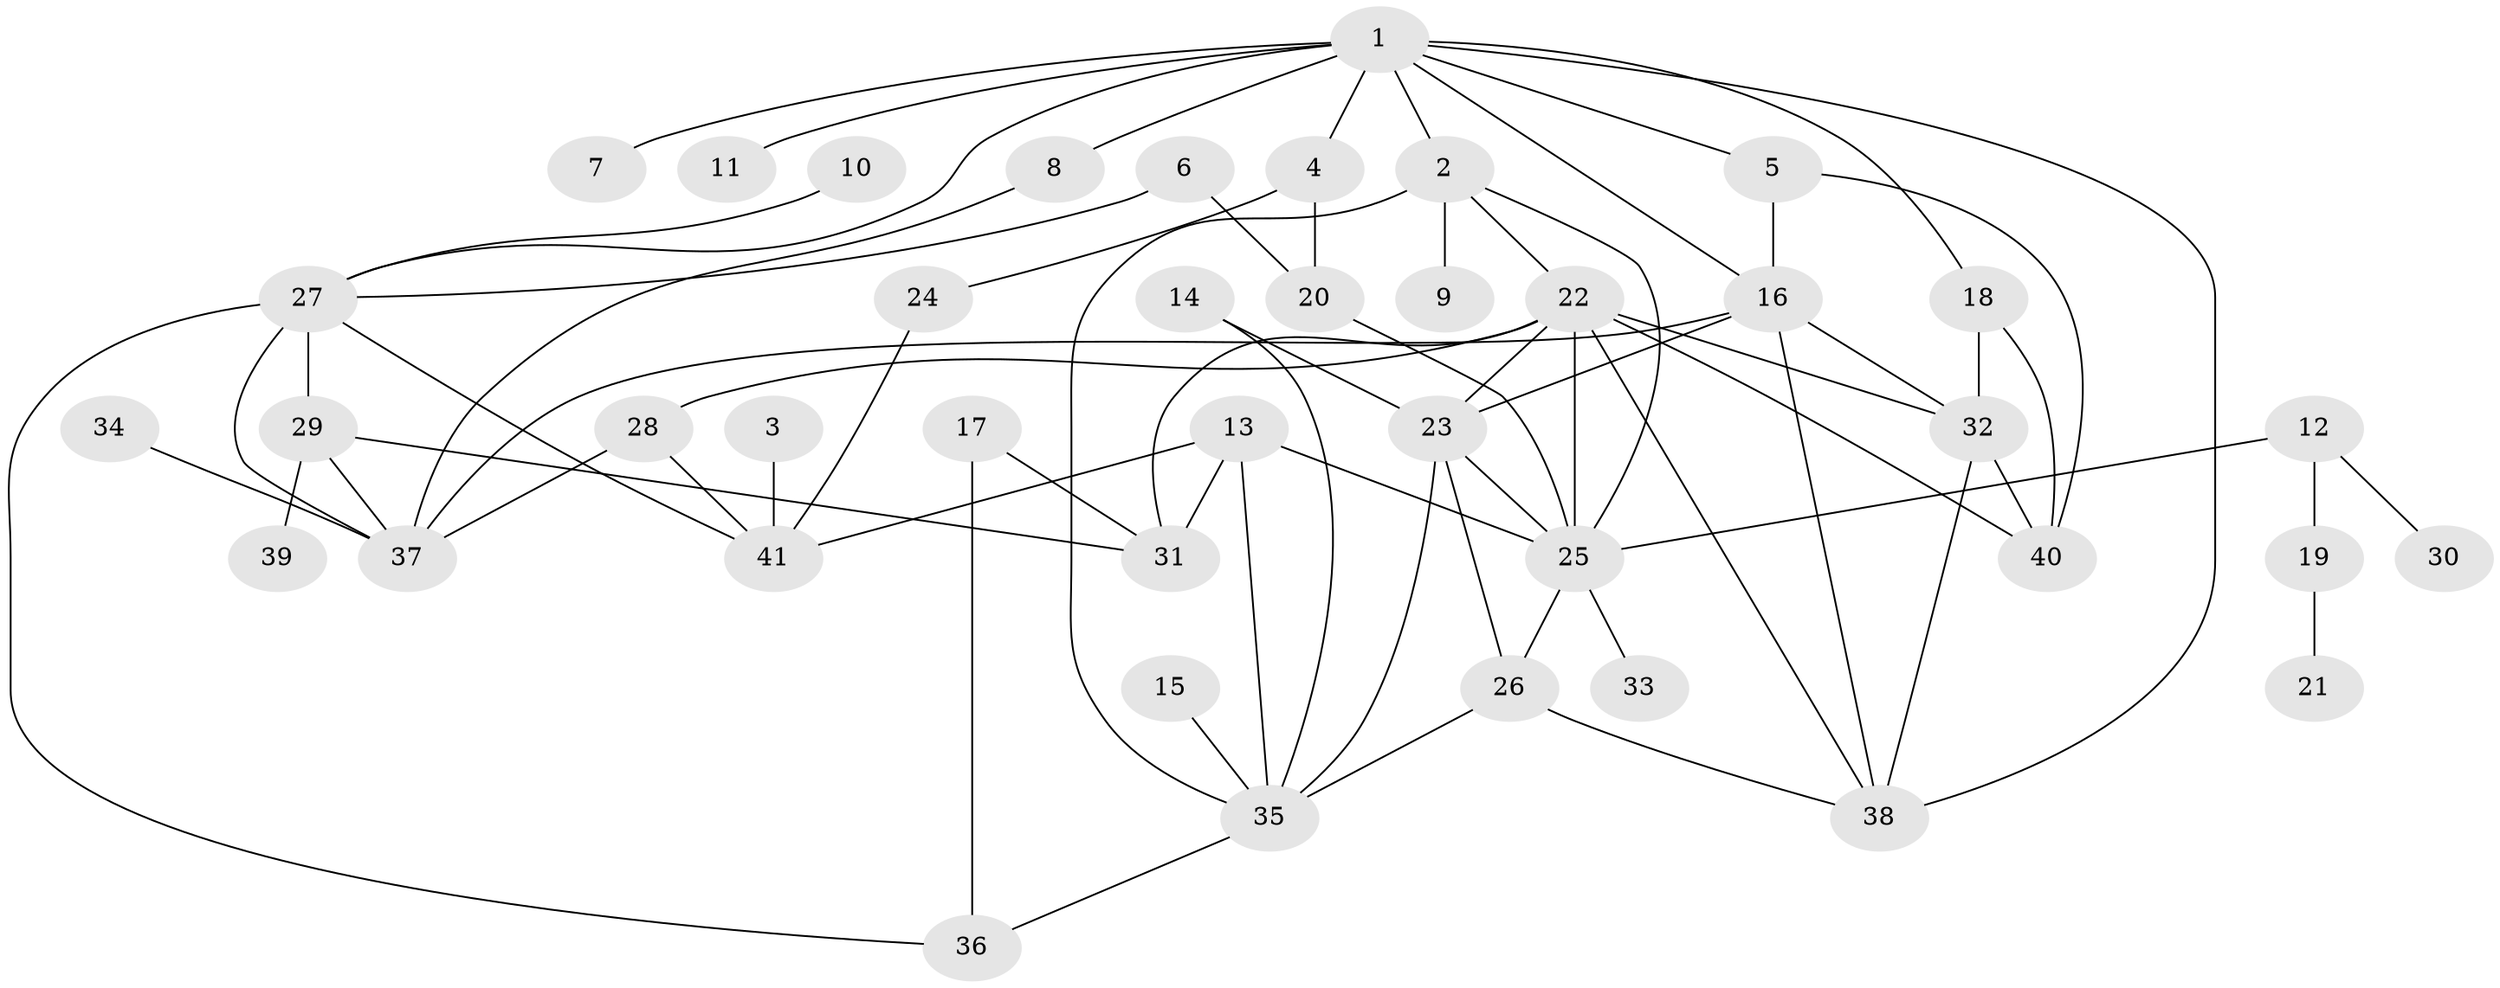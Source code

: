 // original degree distribution, {5: 0.06172839506172839, 4: 0.14814814814814814, 7: 0.024691358024691357, 8: 0.024691358024691357, 3: 0.25925925925925924, 1: 0.19753086419753085, 2: 0.25925925925925924, 6: 0.024691358024691357}
// Generated by graph-tools (version 1.1) at 2025/49/03/09/25 03:49:24]
// undirected, 41 vertices, 71 edges
graph export_dot {
graph [start="1"]
  node [color=gray90,style=filled];
  1;
  2;
  3;
  4;
  5;
  6;
  7;
  8;
  9;
  10;
  11;
  12;
  13;
  14;
  15;
  16;
  17;
  18;
  19;
  20;
  21;
  22;
  23;
  24;
  25;
  26;
  27;
  28;
  29;
  30;
  31;
  32;
  33;
  34;
  35;
  36;
  37;
  38;
  39;
  40;
  41;
  1 -- 2 [weight=1.0];
  1 -- 4 [weight=1.0];
  1 -- 5 [weight=1.0];
  1 -- 7 [weight=1.0];
  1 -- 8 [weight=1.0];
  1 -- 11 [weight=1.0];
  1 -- 16 [weight=1.0];
  1 -- 18 [weight=1.0];
  1 -- 27 [weight=1.0];
  1 -- 38 [weight=1.0];
  2 -- 9 [weight=1.0];
  2 -- 22 [weight=1.0];
  2 -- 25 [weight=1.0];
  2 -- 35 [weight=1.0];
  3 -- 41 [weight=1.0];
  4 -- 20 [weight=1.0];
  4 -- 24 [weight=1.0];
  5 -- 16 [weight=1.0];
  5 -- 40 [weight=1.0];
  6 -- 20 [weight=1.0];
  6 -- 27 [weight=1.0];
  8 -- 37 [weight=1.0];
  10 -- 27 [weight=1.0];
  12 -- 19 [weight=1.0];
  12 -- 25 [weight=1.0];
  12 -- 30 [weight=1.0];
  13 -- 25 [weight=1.0];
  13 -- 31 [weight=1.0];
  13 -- 35 [weight=2.0];
  13 -- 41 [weight=1.0];
  14 -- 23 [weight=1.0];
  14 -- 35 [weight=1.0];
  15 -- 35 [weight=1.0];
  16 -- 23 [weight=1.0];
  16 -- 32 [weight=1.0];
  16 -- 37 [weight=1.0];
  16 -- 38 [weight=1.0];
  17 -- 31 [weight=1.0];
  17 -- 36 [weight=1.0];
  18 -- 32 [weight=1.0];
  18 -- 40 [weight=1.0];
  19 -- 21 [weight=1.0];
  20 -- 25 [weight=1.0];
  22 -- 23 [weight=1.0];
  22 -- 25 [weight=1.0];
  22 -- 28 [weight=1.0];
  22 -- 31 [weight=1.0];
  22 -- 32 [weight=2.0];
  22 -- 38 [weight=1.0];
  22 -- 40 [weight=2.0];
  23 -- 25 [weight=1.0];
  23 -- 26 [weight=1.0];
  23 -- 35 [weight=2.0];
  24 -- 41 [weight=1.0];
  25 -- 26 [weight=2.0];
  25 -- 33 [weight=1.0];
  26 -- 35 [weight=1.0];
  26 -- 38 [weight=1.0];
  27 -- 29 [weight=1.0];
  27 -- 36 [weight=1.0];
  27 -- 37 [weight=1.0];
  27 -- 41 [weight=1.0];
  28 -- 37 [weight=1.0];
  28 -- 41 [weight=1.0];
  29 -- 31 [weight=1.0];
  29 -- 37 [weight=1.0];
  29 -- 39 [weight=1.0];
  32 -- 38 [weight=1.0];
  32 -- 40 [weight=1.0];
  34 -- 37 [weight=1.0];
  35 -- 36 [weight=1.0];
}
